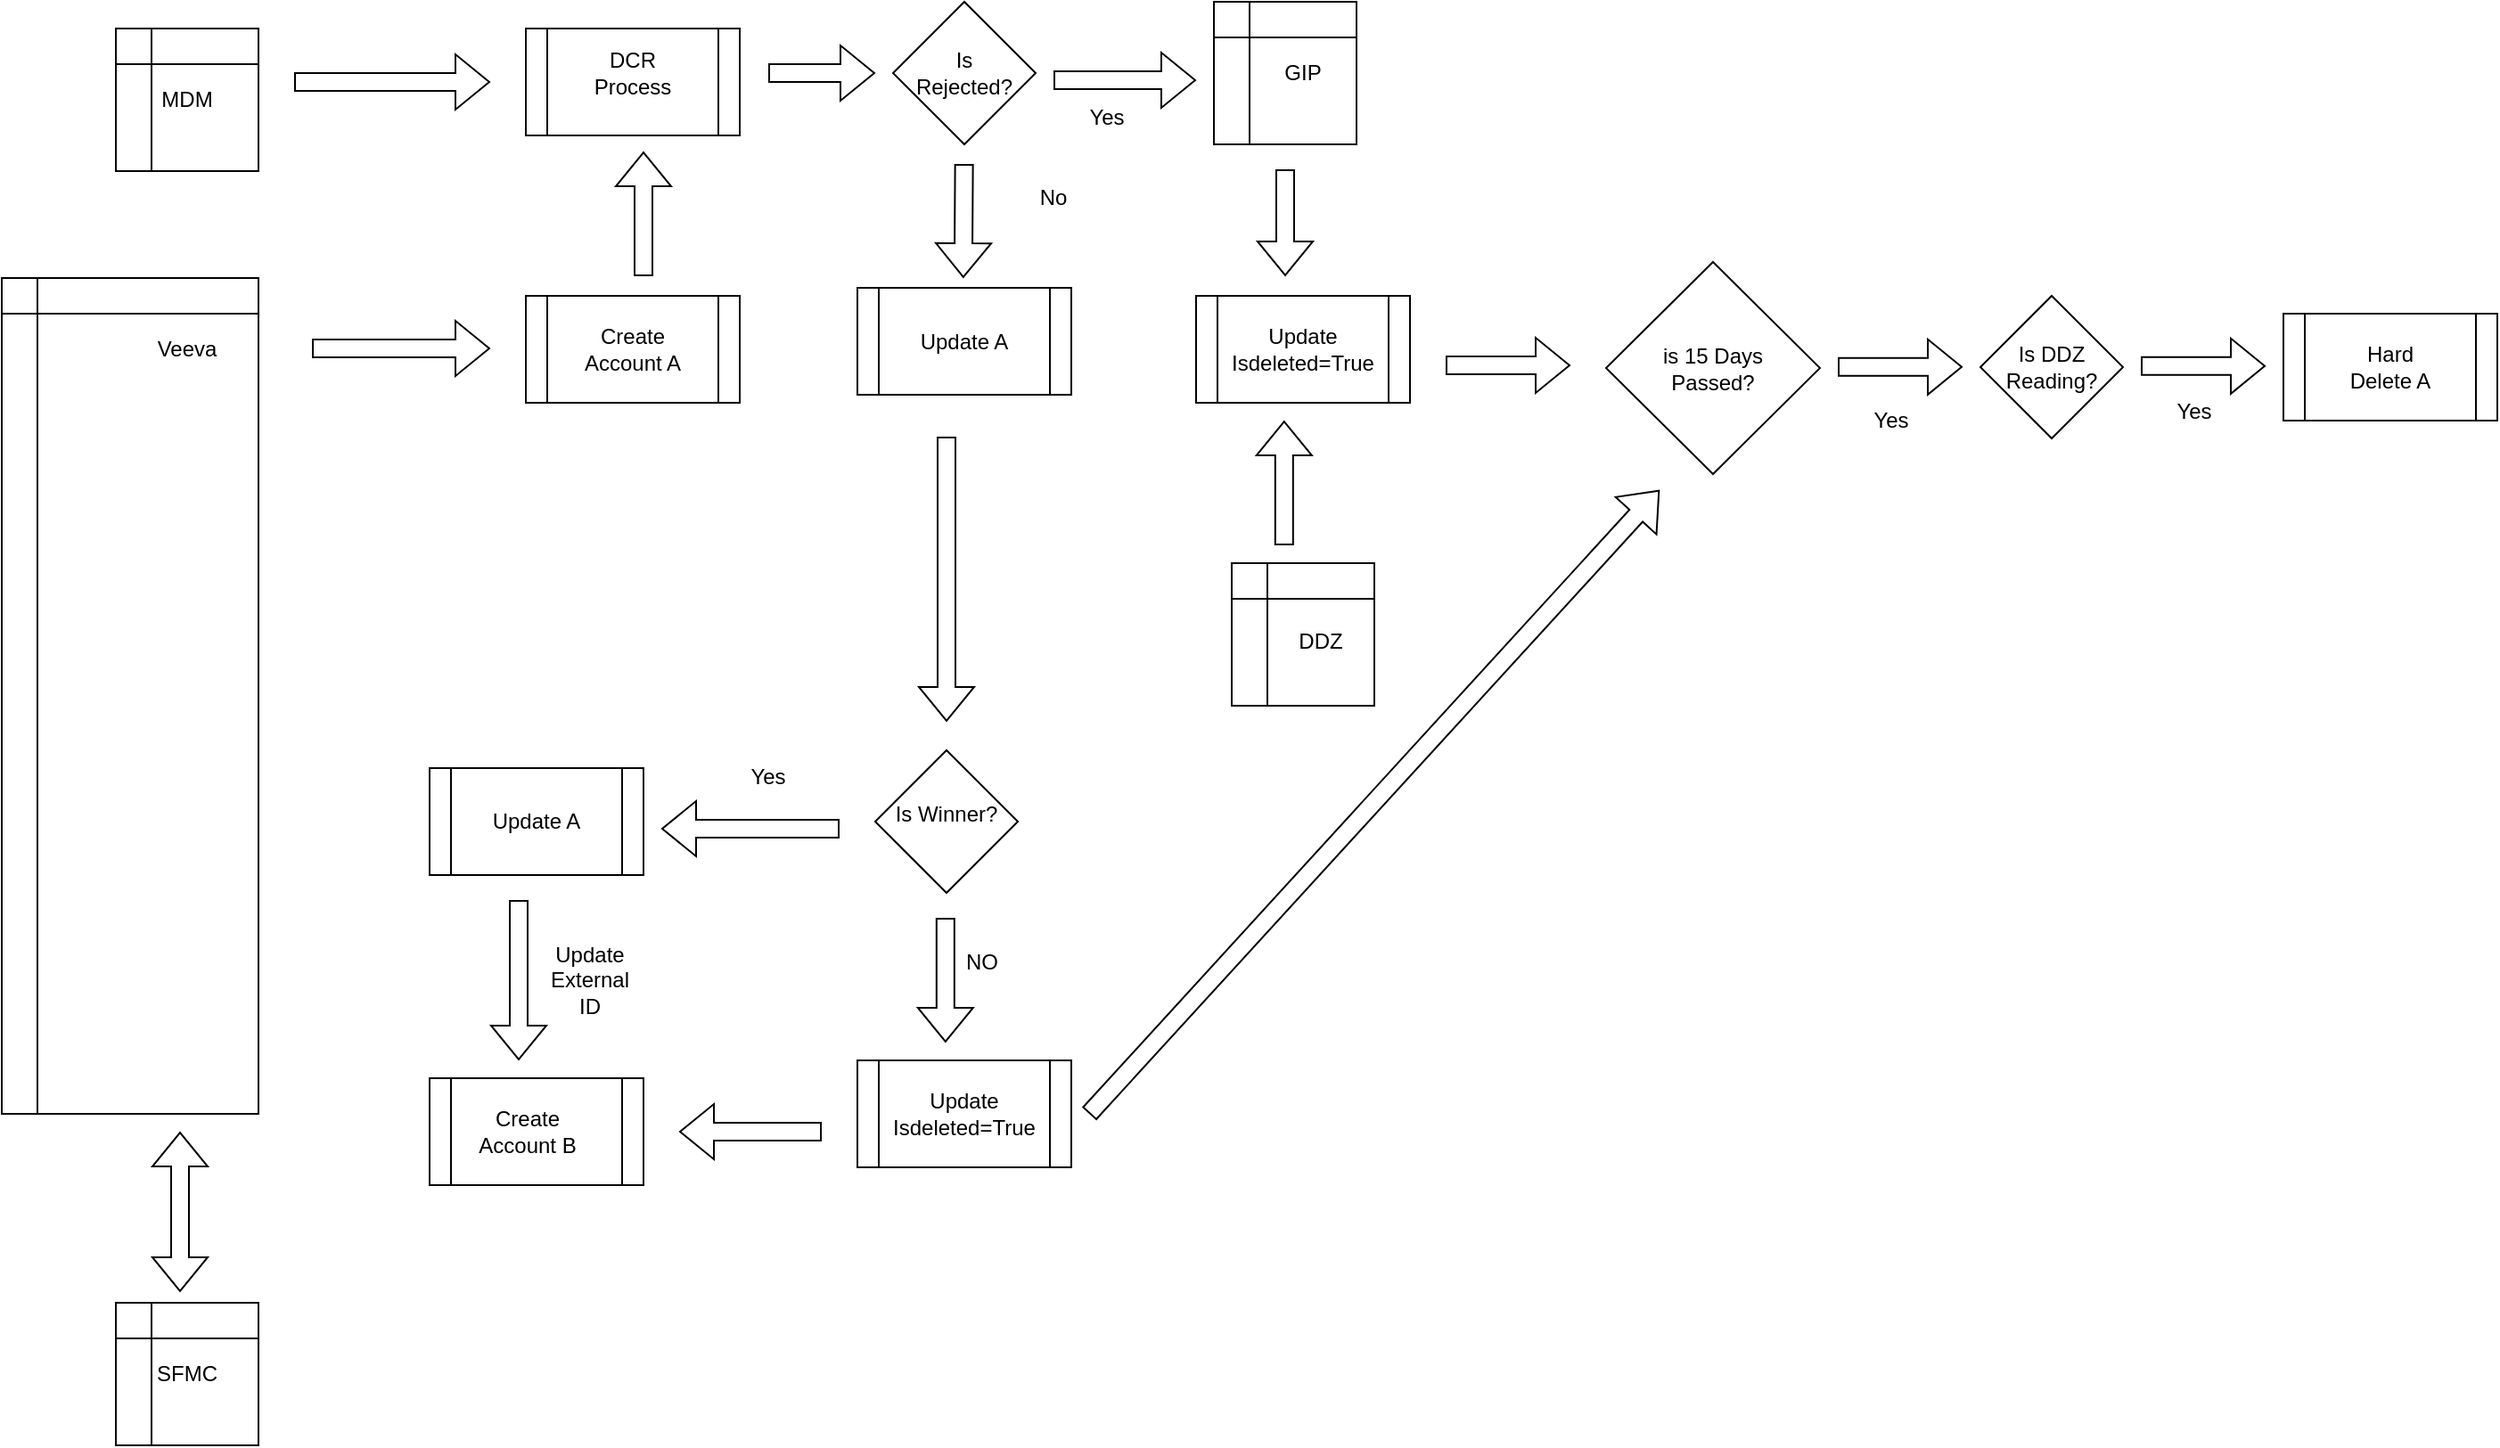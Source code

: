 <mxfile version="20.3.2" type="github">
  <diagram id="WhTMSh3Xa5ppf61kJcph" name="Page-1">
    <mxGraphModel dx="1202" dy="513" grid="1" gridSize="10" guides="1" tooltips="1" connect="1" arrows="1" fold="1" page="1" pageScale="1" pageWidth="850" pageHeight="1100" math="0" shadow="0">
      <root>
        <mxCell id="0" />
        <mxCell id="1" parent="0" />
        <mxCell id="TUOEfOKAQ4vnCl-Ylk2z-16" value="" style="shape=internalStorage;whiteSpace=wrap;html=1;backgroundOutline=1;" vertex="1" parent="1">
          <mxGeometry x="224" y="281" width="80" height="80" as="geometry" />
        </mxCell>
        <mxCell id="TUOEfOKAQ4vnCl-Ylk2z-17" value="" style="shape=internalStorage;whiteSpace=wrap;html=1;backgroundOutline=1;" vertex="1" parent="1">
          <mxGeometry x="160" y="421" width="144" height="469" as="geometry" />
        </mxCell>
        <mxCell id="TUOEfOKAQ4vnCl-Ylk2z-18" value="" style="shape=internalStorage;whiteSpace=wrap;html=1;backgroundOutline=1;" vertex="1" parent="1">
          <mxGeometry x="224" y="996" width="80" height="80" as="geometry" />
        </mxCell>
        <mxCell id="TUOEfOKAQ4vnCl-Ylk2z-19" value="" style="shape=flexArrow;endArrow=classic;html=1;rounded=0;" edge="1" parent="1">
          <mxGeometry width="50" height="50" relative="1" as="geometry">
            <mxPoint x="324" y="311" as="sourcePoint" />
            <mxPoint x="434" y="311" as="targetPoint" />
          </mxGeometry>
        </mxCell>
        <mxCell id="TUOEfOKAQ4vnCl-Ylk2z-20" value="" style="shape=process;whiteSpace=wrap;html=1;backgroundOutline=1;" vertex="1" parent="1">
          <mxGeometry x="454" y="281" width="120" height="60" as="geometry" />
        </mxCell>
        <mxCell id="TUOEfOKAQ4vnCl-Ylk2z-22" value="" style="shape=process;whiteSpace=wrap;html=1;backgroundOutline=1;" vertex="1" parent="1">
          <mxGeometry x="454" y="431" width="120" height="60" as="geometry" />
        </mxCell>
        <mxCell id="TUOEfOKAQ4vnCl-Ylk2z-23" value="" style="shape=flexArrow;endArrow=classic;html=1;rounded=0;" edge="1" parent="1">
          <mxGeometry width="50" height="50" relative="1" as="geometry">
            <mxPoint x="334" y="460.5" as="sourcePoint" />
            <mxPoint x="434" y="460.5" as="targetPoint" />
          </mxGeometry>
        </mxCell>
        <mxCell id="TUOEfOKAQ4vnCl-Ylk2z-25" value="Veeva" style="text;html=1;strokeColor=none;fillColor=none;align=center;verticalAlign=middle;whiteSpace=wrap;rounded=0;" vertex="1" parent="1">
          <mxGeometry x="234" y="446" width="60" height="30" as="geometry" />
        </mxCell>
        <mxCell id="TUOEfOKAQ4vnCl-Ylk2z-27" value="SFMC" style="text;html=1;strokeColor=none;fillColor=none;align=center;verticalAlign=middle;whiteSpace=wrap;rounded=0;" vertex="1" parent="1">
          <mxGeometry x="234" y="1021" width="60" height="30" as="geometry" />
        </mxCell>
        <mxCell id="TUOEfOKAQ4vnCl-Ylk2z-32" value="MDM" style="text;html=1;strokeColor=none;fillColor=none;align=center;verticalAlign=middle;whiteSpace=wrap;rounded=0;" vertex="1" parent="1">
          <mxGeometry x="234" y="306" width="60" height="30" as="geometry" />
        </mxCell>
        <mxCell id="TUOEfOKAQ4vnCl-Ylk2z-34" value="" style="shape=flexArrow;endArrow=classic;startArrow=classic;html=1;rounded=0;" edge="1" parent="1">
          <mxGeometry width="100" height="100" relative="1" as="geometry">
            <mxPoint x="260" y="990" as="sourcePoint" />
            <mxPoint x="260" y="900" as="targetPoint" />
          </mxGeometry>
        </mxCell>
        <mxCell id="TUOEfOKAQ4vnCl-Ylk2z-35" value="Create Account A" style="text;html=1;strokeColor=none;fillColor=none;align=center;verticalAlign=middle;whiteSpace=wrap;rounded=0;" vertex="1" parent="1">
          <mxGeometry x="484" y="446" width="60" height="30" as="geometry" />
        </mxCell>
        <mxCell id="TUOEfOKAQ4vnCl-Ylk2z-36" value="DCR Process" style="text;html=1;strokeColor=none;fillColor=none;align=center;verticalAlign=middle;whiteSpace=wrap;rounded=0;" vertex="1" parent="1">
          <mxGeometry x="484" y="291" width="60" height="30" as="geometry" />
        </mxCell>
        <mxCell id="TUOEfOKAQ4vnCl-Ylk2z-37" value="" style="shape=flexArrow;endArrow=classic;html=1;rounded=0;" edge="1" parent="1">
          <mxGeometry width="50" height="50" relative="1" as="geometry">
            <mxPoint x="590" y="306" as="sourcePoint" />
            <mxPoint x="650" y="306" as="targetPoint" />
          </mxGeometry>
        </mxCell>
        <mxCell id="TUOEfOKAQ4vnCl-Ylk2z-38" value="" style="rhombus;whiteSpace=wrap;html=1;" vertex="1" parent="1">
          <mxGeometry x="660" y="266" width="80" height="80" as="geometry" />
        </mxCell>
        <mxCell id="TUOEfOKAQ4vnCl-Ylk2z-39" value="Is Rejected?" style="text;html=1;strokeColor=none;fillColor=none;align=center;verticalAlign=middle;whiteSpace=wrap;rounded=0;" vertex="1" parent="1">
          <mxGeometry x="670" y="291" width="60" height="30" as="geometry" />
        </mxCell>
        <mxCell id="TUOEfOKAQ4vnCl-Ylk2z-40" value="" style="shape=flexArrow;endArrow=classic;html=1;rounded=0;" edge="1" parent="1">
          <mxGeometry width="50" height="50" relative="1" as="geometry">
            <mxPoint x="750" y="310" as="sourcePoint" />
            <mxPoint x="830" y="310" as="targetPoint" />
          </mxGeometry>
        </mxCell>
        <mxCell id="TUOEfOKAQ4vnCl-Ylk2z-41" value="Yes" style="text;html=1;strokeColor=none;fillColor=none;align=center;verticalAlign=middle;whiteSpace=wrap;rounded=0;" vertex="1" parent="1">
          <mxGeometry x="750" y="316" width="60" height="30" as="geometry" />
        </mxCell>
        <mxCell id="TUOEfOKAQ4vnCl-Ylk2z-42" value="" style="shape=flexArrow;endArrow=classic;html=1;rounded=0;" edge="1" parent="1">
          <mxGeometry width="50" height="50" relative="1" as="geometry">
            <mxPoint x="520" y="420" as="sourcePoint" />
            <mxPoint x="520" y="350" as="targetPoint" />
          </mxGeometry>
        </mxCell>
        <mxCell id="TUOEfOKAQ4vnCl-Ylk2z-43" value="" style="shape=process;whiteSpace=wrap;html=1;backgroundOutline=1;" vertex="1" parent="1">
          <mxGeometry x="830" y="431" width="120" height="60" as="geometry" />
        </mxCell>
        <mxCell id="TUOEfOKAQ4vnCl-Ylk2z-44" value="Update Isdeleted=True" style="text;html=1;strokeColor=none;fillColor=none;align=center;verticalAlign=middle;whiteSpace=wrap;rounded=0;" vertex="1" parent="1">
          <mxGeometry x="860" y="446" width="60" height="30" as="geometry" />
        </mxCell>
        <mxCell id="TUOEfOKAQ4vnCl-Ylk2z-45" value="" style="shape=internalStorage;whiteSpace=wrap;html=1;backgroundOutline=1;" vertex="1" parent="1">
          <mxGeometry x="840" y="266" width="80" height="80" as="geometry" />
        </mxCell>
        <mxCell id="TUOEfOKAQ4vnCl-Ylk2z-46" value="GIP" style="text;html=1;strokeColor=none;fillColor=none;align=center;verticalAlign=middle;whiteSpace=wrap;rounded=0;" vertex="1" parent="1">
          <mxGeometry x="860" y="291" width="60" height="30" as="geometry" />
        </mxCell>
        <mxCell id="TUOEfOKAQ4vnCl-Ylk2z-47" value="" style="shape=flexArrow;endArrow=classic;html=1;rounded=0;" edge="1" parent="1">
          <mxGeometry width="50" height="50" relative="1" as="geometry">
            <mxPoint x="880" y="360" as="sourcePoint" />
            <mxPoint x="880" y="420" as="targetPoint" />
          </mxGeometry>
        </mxCell>
        <mxCell id="TUOEfOKAQ4vnCl-Ylk2z-48" value="" style="shape=internalStorage;whiteSpace=wrap;html=1;backgroundOutline=1;" vertex="1" parent="1">
          <mxGeometry x="850" y="581" width="80" height="80" as="geometry" />
        </mxCell>
        <mxCell id="TUOEfOKAQ4vnCl-Ylk2z-49" value="" style="shape=flexArrow;endArrow=classic;html=1;rounded=0;" edge="1" parent="1">
          <mxGeometry width="50" height="50" relative="1" as="geometry">
            <mxPoint x="970" y="470" as="sourcePoint" />
            <mxPoint x="1040" y="470" as="targetPoint" />
          </mxGeometry>
        </mxCell>
        <mxCell id="TUOEfOKAQ4vnCl-Ylk2z-50" value="" style="rhombus;whiteSpace=wrap;html=1;" vertex="1" parent="1">
          <mxGeometry x="1060" y="412" width="120" height="119" as="geometry" />
        </mxCell>
        <mxCell id="TUOEfOKAQ4vnCl-Ylk2z-51" value="is 15 Days Passed?" style="text;html=1;strokeColor=none;fillColor=none;align=center;verticalAlign=middle;whiteSpace=wrap;rounded=0;" vertex="1" parent="1">
          <mxGeometry x="1090" y="456.5" width="60" height="30" as="geometry" />
        </mxCell>
        <mxCell id="TUOEfOKAQ4vnCl-Ylk2z-52" value="" style="shape=flexArrow;endArrow=classic;html=1;rounded=0;" edge="1" parent="1">
          <mxGeometry width="50" height="50" relative="1" as="geometry">
            <mxPoint x="1190" y="470.91" as="sourcePoint" />
            <mxPoint x="1260" y="470.91" as="targetPoint" />
          </mxGeometry>
        </mxCell>
        <mxCell id="TUOEfOKAQ4vnCl-Ylk2z-53" value="Yes" style="text;html=1;strokeColor=none;fillColor=none;align=center;verticalAlign=middle;whiteSpace=wrap;rounded=0;" vertex="1" parent="1">
          <mxGeometry x="1190" y="486" width="60" height="30" as="geometry" />
        </mxCell>
        <mxCell id="TUOEfOKAQ4vnCl-Ylk2z-54" value="" style="shape=flexArrow;endArrow=classic;html=1;rounded=0;" edge="1" parent="1">
          <mxGeometry width="50" height="50" relative="1" as="geometry">
            <mxPoint x="879.41" y="571" as="sourcePoint" />
            <mxPoint x="879.41" y="501" as="targetPoint" />
          </mxGeometry>
        </mxCell>
        <mxCell id="TUOEfOKAQ4vnCl-Ylk2z-55" value="DDZ" style="text;html=1;strokeColor=none;fillColor=none;align=center;verticalAlign=middle;whiteSpace=wrap;rounded=0;" vertex="1" parent="1">
          <mxGeometry x="870" y="610" width="60" height="30" as="geometry" />
        </mxCell>
        <mxCell id="TUOEfOKAQ4vnCl-Ylk2z-56" value="" style="rhombus;whiteSpace=wrap;html=1;" vertex="1" parent="1">
          <mxGeometry x="1270" y="431" width="80" height="80" as="geometry" />
        </mxCell>
        <mxCell id="TUOEfOKAQ4vnCl-Ylk2z-57" value="Is DDZ Reading?" style="text;html=1;strokeColor=none;fillColor=none;align=center;verticalAlign=middle;whiteSpace=wrap;rounded=0;" vertex="1" parent="1">
          <mxGeometry x="1280" y="456" width="60" height="30" as="geometry" />
        </mxCell>
        <mxCell id="TUOEfOKAQ4vnCl-Ylk2z-58" value="" style="shape=flexArrow;endArrow=classic;html=1;rounded=0;" edge="1" parent="1">
          <mxGeometry width="50" height="50" relative="1" as="geometry">
            <mxPoint x="1360" y="470.41" as="sourcePoint" />
            <mxPoint x="1430" y="470.41" as="targetPoint" />
          </mxGeometry>
        </mxCell>
        <mxCell id="TUOEfOKAQ4vnCl-Ylk2z-59" value="Yes" style="text;html=1;strokeColor=none;fillColor=none;align=center;verticalAlign=middle;whiteSpace=wrap;rounded=0;" vertex="1" parent="1">
          <mxGeometry x="1360" y="481" width="60" height="30" as="geometry" />
        </mxCell>
        <mxCell id="TUOEfOKAQ4vnCl-Ylk2z-60" value="" style="shape=process;whiteSpace=wrap;html=1;backgroundOutline=1;" vertex="1" parent="1">
          <mxGeometry x="1440" y="441" width="120" height="60" as="geometry" />
        </mxCell>
        <mxCell id="TUOEfOKAQ4vnCl-Ylk2z-61" value="Hard Delete A" style="text;html=1;strokeColor=none;fillColor=none;align=center;verticalAlign=middle;whiteSpace=wrap;rounded=0;" vertex="1" parent="1">
          <mxGeometry x="1470" y="456" width="60" height="30" as="geometry" />
        </mxCell>
        <mxCell id="TUOEfOKAQ4vnCl-Ylk2z-62" value="" style="shape=flexArrow;endArrow=classic;html=1;rounded=0;" edge="1" parent="1">
          <mxGeometry width="50" height="50" relative="1" as="geometry">
            <mxPoint x="699.82" y="357" as="sourcePoint" />
            <mxPoint x="699.41" y="421" as="targetPoint" />
          </mxGeometry>
        </mxCell>
        <mxCell id="TUOEfOKAQ4vnCl-Ylk2z-63" value="No" style="text;html=1;strokeColor=none;fillColor=none;align=center;verticalAlign=middle;whiteSpace=wrap;rounded=0;" vertex="1" parent="1">
          <mxGeometry x="720" y="361" width="60" height="30" as="geometry" />
        </mxCell>
        <mxCell id="TUOEfOKAQ4vnCl-Ylk2z-64" value="" style="shape=process;whiteSpace=wrap;html=1;backgroundOutline=1;" vertex="1" parent="1">
          <mxGeometry x="640" y="426.5" width="120" height="60" as="geometry" />
        </mxCell>
        <mxCell id="TUOEfOKAQ4vnCl-Ylk2z-65" value="Update A" style="text;html=1;strokeColor=none;fillColor=none;align=center;verticalAlign=middle;whiteSpace=wrap;rounded=0;" vertex="1" parent="1">
          <mxGeometry x="670" y="441.5" width="60" height="30" as="geometry" />
        </mxCell>
        <mxCell id="TUOEfOKAQ4vnCl-Ylk2z-66" value="" style="shape=flexArrow;endArrow=classic;html=1;rounded=0;" edge="1" parent="1">
          <mxGeometry width="50" height="50" relative="1" as="geometry">
            <mxPoint x="690" y="510" as="sourcePoint" />
            <mxPoint x="690" y="670" as="targetPoint" />
          </mxGeometry>
        </mxCell>
        <mxCell id="TUOEfOKAQ4vnCl-Ylk2z-67" value="" style="rhombus;whiteSpace=wrap;html=1;" vertex="1" parent="1">
          <mxGeometry x="650" y="686" width="80" height="80" as="geometry" />
        </mxCell>
        <mxCell id="TUOEfOKAQ4vnCl-Ylk2z-68" value="Is Winner?" style="text;html=1;strokeColor=none;fillColor=none;align=center;verticalAlign=middle;whiteSpace=wrap;rounded=0;" vertex="1" parent="1">
          <mxGeometry x="660" y="707" width="60" height="30" as="geometry" />
        </mxCell>
        <mxCell id="TUOEfOKAQ4vnCl-Ylk2z-71" value="" style="shape=flexArrow;endArrow=classic;html=1;rounded=0;" edge="1" parent="1">
          <mxGeometry width="50" height="50" relative="1" as="geometry">
            <mxPoint x="630" y="730" as="sourcePoint" />
            <mxPoint x="530" y="730" as="targetPoint" />
          </mxGeometry>
        </mxCell>
        <mxCell id="TUOEfOKAQ4vnCl-Ylk2z-72" value="Yes" style="text;html=1;strokeColor=none;fillColor=none;align=center;verticalAlign=middle;whiteSpace=wrap;rounded=0;" vertex="1" parent="1">
          <mxGeometry x="560" y="686" width="60" height="30" as="geometry" />
        </mxCell>
        <mxCell id="TUOEfOKAQ4vnCl-Ylk2z-73" value="" style="shape=process;whiteSpace=wrap;html=1;backgroundOutline=1;" vertex="1" parent="1">
          <mxGeometry x="400" y="696" width="120" height="60" as="geometry" />
        </mxCell>
        <mxCell id="TUOEfOKAQ4vnCl-Ylk2z-74" value="Update A" style="text;html=1;strokeColor=none;fillColor=none;align=center;verticalAlign=middle;whiteSpace=wrap;rounded=0;" vertex="1" parent="1">
          <mxGeometry x="430" y="711" width="60" height="30" as="geometry" />
        </mxCell>
        <mxCell id="TUOEfOKAQ4vnCl-Ylk2z-77" value="" style="shape=flexArrow;endArrow=classic;html=1;rounded=0;" edge="1" parent="1">
          <mxGeometry width="50" height="50" relative="1" as="geometry">
            <mxPoint x="689.41" y="780" as="sourcePoint" />
            <mxPoint x="689.41" y="850" as="targetPoint" />
          </mxGeometry>
        </mxCell>
        <mxCell id="TUOEfOKAQ4vnCl-Ylk2z-78" value="NO" style="text;html=1;strokeColor=none;fillColor=none;align=center;verticalAlign=middle;whiteSpace=wrap;rounded=0;" vertex="1" parent="1">
          <mxGeometry x="680" y="790" width="60" height="30" as="geometry" />
        </mxCell>
        <mxCell id="TUOEfOKAQ4vnCl-Ylk2z-79" value="" style="shape=process;whiteSpace=wrap;html=1;backgroundOutline=1;" vertex="1" parent="1">
          <mxGeometry x="640" y="860" width="120" height="60" as="geometry" />
        </mxCell>
        <mxCell id="TUOEfOKAQ4vnCl-Ylk2z-80" value="Update Isdeleted=True" style="text;html=1;strokeColor=none;fillColor=none;align=center;verticalAlign=middle;whiteSpace=wrap;rounded=0;" vertex="1" parent="1">
          <mxGeometry x="670" y="875" width="60" height="30" as="geometry" />
        </mxCell>
        <mxCell id="TUOEfOKAQ4vnCl-Ylk2z-81" value="" style="shape=flexArrow;endArrow=classic;html=1;rounded=0;" edge="1" parent="1">
          <mxGeometry width="50" height="50" relative="1" as="geometry">
            <mxPoint x="770" y="890" as="sourcePoint" />
            <mxPoint x="1090" y="540" as="targetPoint" />
          </mxGeometry>
        </mxCell>
        <mxCell id="TUOEfOKAQ4vnCl-Ylk2z-82" value="" style="shape=flexArrow;endArrow=classic;html=1;rounded=0;" edge="1" parent="1">
          <mxGeometry width="50" height="50" relative="1" as="geometry">
            <mxPoint x="620" y="900" as="sourcePoint" />
            <mxPoint x="540" y="900" as="targetPoint" />
          </mxGeometry>
        </mxCell>
        <mxCell id="TUOEfOKAQ4vnCl-Ylk2z-83" value="" style="shape=process;whiteSpace=wrap;html=1;backgroundOutline=1;" vertex="1" parent="1">
          <mxGeometry x="400" y="870" width="120" height="60" as="geometry" />
        </mxCell>
        <mxCell id="TUOEfOKAQ4vnCl-Ylk2z-84" value="Create Account B" style="text;html=1;strokeColor=none;fillColor=none;align=center;verticalAlign=middle;whiteSpace=wrap;rounded=0;" vertex="1" parent="1">
          <mxGeometry x="425" y="885" width="60" height="30" as="geometry" />
        </mxCell>
        <mxCell id="TUOEfOKAQ4vnCl-Ylk2z-85" value="" style="shape=flexArrow;endArrow=classic;html=1;rounded=0;" edge="1" parent="1">
          <mxGeometry width="50" height="50" relative="1" as="geometry">
            <mxPoint x="450" y="770" as="sourcePoint" />
            <mxPoint x="450" y="860" as="targetPoint" />
          </mxGeometry>
        </mxCell>
        <mxCell id="TUOEfOKAQ4vnCl-Ylk2z-86" value="Update External ID" style="text;html=1;strokeColor=none;fillColor=none;align=center;verticalAlign=middle;whiteSpace=wrap;rounded=0;" vertex="1" parent="1">
          <mxGeometry x="460" y="800" width="60" height="30" as="geometry" />
        </mxCell>
      </root>
    </mxGraphModel>
  </diagram>
</mxfile>
